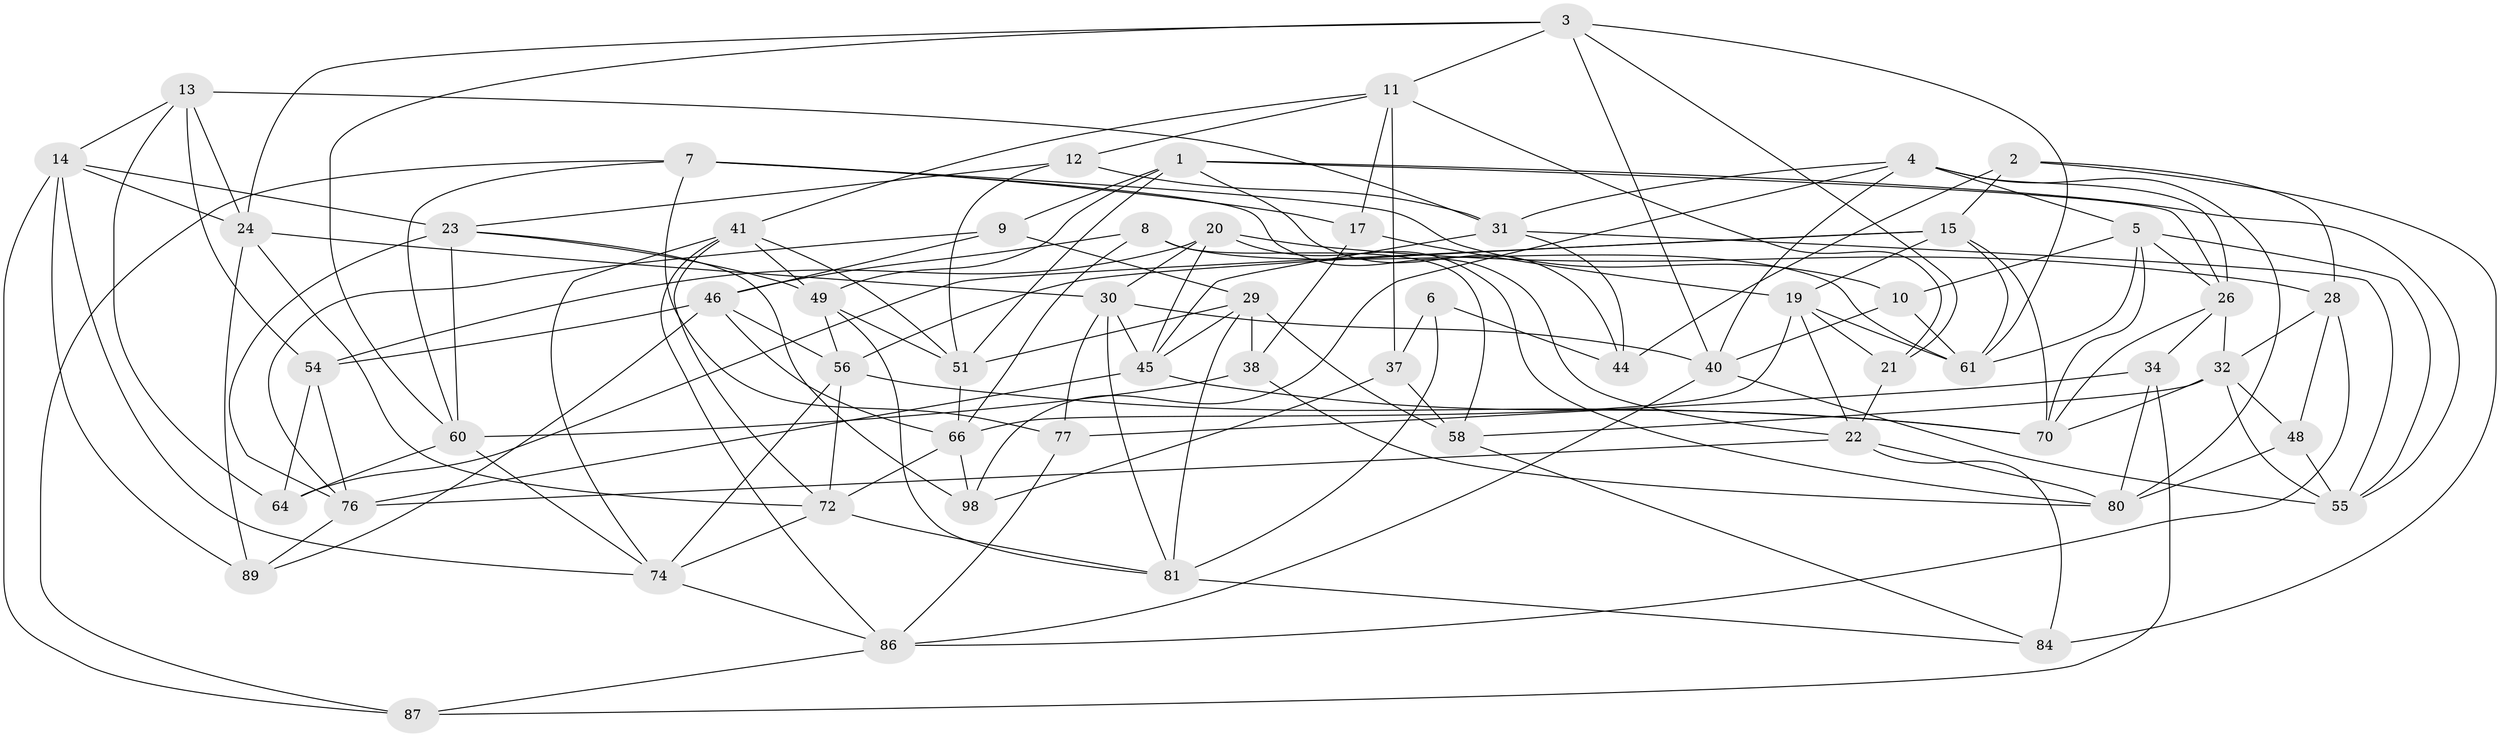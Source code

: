 // original degree distribution, {4: 1.0}
// Generated by graph-tools (version 1.1) at 2025/39/02/21/25 10:39:01]
// undirected, 59 vertices, 155 edges
graph export_dot {
graph [start="1"]
  node [color=gray90,style=filled];
  1 [super="+35"];
  2;
  3 [super="+50"];
  4 [super="+63"];
  5 [super="+27"];
  6;
  7 [super="+16"];
  8;
  9;
  10;
  11 [super="+75"];
  12;
  13 [super="+33"];
  14 [super="+78"];
  15 [super="+18"];
  17;
  19 [super="+36"];
  20 [super="+62"];
  21;
  22 [super="+99"];
  23 [super="+100"];
  24 [super="+25"];
  26 [super="+53"];
  28 [super="+39"];
  29 [super="+42"];
  30 [super="+47"];
  31 [super="+68"];
  32 [super="+43"];
  34;
  37 [super="+97"];
  38;
  40 [super="+93"];
  41 [super="+69"];
  44;
  45 [super="+52"];
  46 [super="+71"];
  48;
  49 [super="+59"];
  51 [super="+82"];
  54 [super="+57"];
  55 [super="+79"];
  56 [super="+65"];
  58 [super="+85"];
  60 [super="+95"];
  61 [super="+67"];
  64;
  66 [super="+73"];
  70 [super="+92"];
  72 [super="+94"];
  74 [super="+96"];
  76 [super="+90"];
  77;
  80 [super="+91"];
  81 [super="+83"];
  84;
  86 [super="+88"];
  87;
  89;
  98;
  1 -- 44;
  1 -- 26;
  1 -- 9;
  1 -- 51;
  1 -- 49;
  1 -- 55;
  2 -- 15;
  2 -- 28;
  2 -- 84;
  2 -- 44;
  3 -- 61;
  3 -- 11;
  3 -- 21;
  3 -- 24;
  3 -- 40;
  3 -- 60;
  4 -- 5;
  4 -- 80;
  4 -- 31;
  4 -- 40;
  4 -- 26;
  4 -- 98;
  5 -- 10;
  5 -- 26;
  5 -- 70;
  5 -- 55;
  5 -- 61;
  6 -- 44;
  6 -- 37 [weight=2];
  6 -- 81;
  7 -- 22;
  7 -- 17;
  7 -- 77;
  7 -- 10;
  7 -- 60;
  7 -- 87;
  8 -- 58;
  8 -- 46;
  8 -- 66;
  8 -- 61;
  9 -- 46;
  9 -- 76;
  9 -- 29;
  10 -- 40;
  10 -- 61;
  11 -- 21;
  11 -- 12;
  11 -- 17;
  11 -- 37;
  11 -- 41;
  12 -- 31;
  12 -- 51;
  12 -- 23;
  13 -- 14;
  13 -- 54 [weight=2];
  13 -- 24;
  13 -- 64;
  13 -- 31;
  14 -- 89;
  14 -- 87;
  14 -- 74;
  14 -- 23;
  14 -- 24;
  15 -- 56;
  15 -- 19;
  15 -- 64;
  15 -- 61;
  15 -- 70;
  17 -- 38;
  17 -- 19;
  19 -- 22;
  19 -- 66;
  19 -- 61;
  19 -- 21;
  20 -- 28 [weight=2];
  20 -- 45;
  20 -- 80;
  20 -- 54;
  20 -- 30;
  21 -- 22;
  22 -- 80;
  22 -- 84;
  22 -- 76;
  23 -- 98;
  23 -- 60;
  23 -- 49;
  23 -- 76;
  24 -- 89;
  24 -- 72;
  24 -- 30;
  26 -- 32;
  26 -- 34;
  26 -- 70;
  28 -- 86;
  28 -- 32;
  28 -- 48;
  29 -- 58;
  29 -- 51;
  29 -- 45;
  29 -- 38;
  29 -- 81;
  30 -- 81;
  30 -- 77;
  30 -- 40;
  30 -- 45;
  31 -- 45;
  31 -- 44;
  31 -- 55;
  32 -- 58;
  32 -- 48;
  32 -- 70;
  32 -- 55;
  34 -- 77;
  34 -- 87;
  34 -- 80;
  37 -- 98;
  37 -- 58 [weight=2];
  38 -- 60;
  38 -- 80;
  40 -- 86;
  40 -- 55;
  41 -- 86;
  41 -- 72;
  41 -- 74;
  41 -- 49;
  41 -- 51;
  45 -- 70;
  45 -- 76;
  46 -- 54;
  46 -- 89;
  46 -- 66;
  46 -- 56;
  48 -- 80;
  48 -- 55;
  49 -- 56;
  49 -- 81;
  49 -- 51;
  51 -- 66;
  54 -- 64;
  54 -- 76;
  56 -- 72;
  56 -- 70;
  56 -- 74;
  58 -- 84;
  60 -- 64;
  60 -- 74;
  66 -- 98;
  66 -- 72;
  72 -- 81;
  72 -- 74;
  74 -- 86;
  76 -- 89;
  77 -- 86;
  81 -- 84;
  86 -- 87;
}

